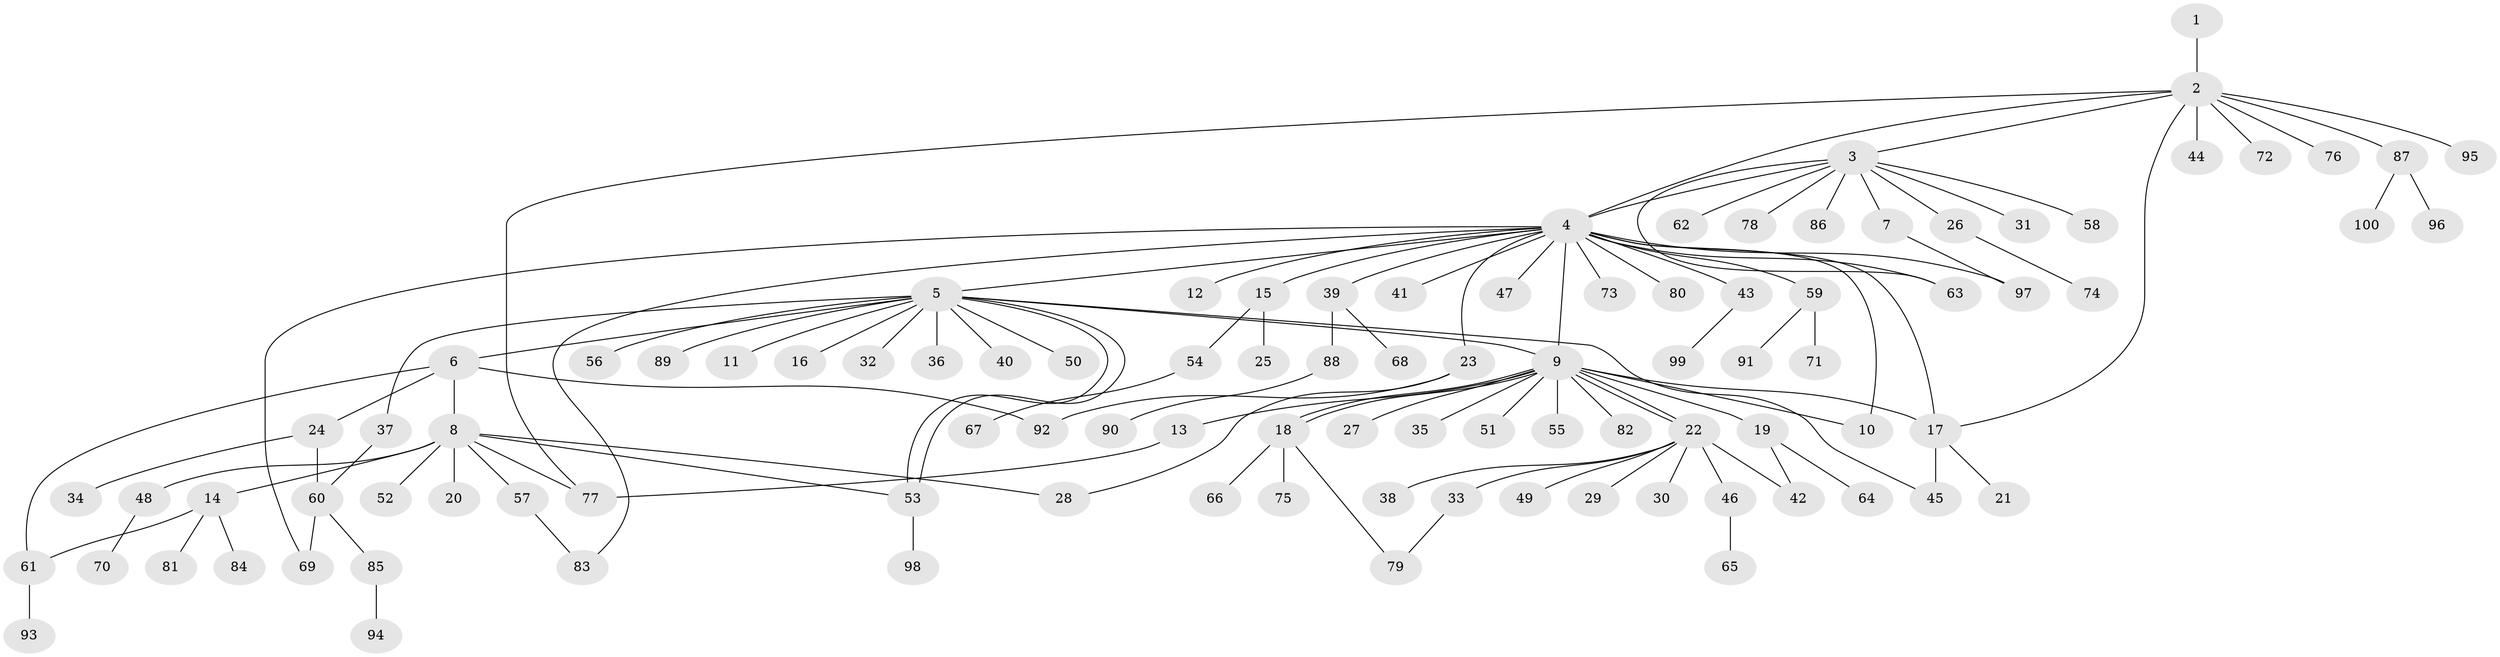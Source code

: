 // Generated by graph-tools (version 1.1) at 2025/11/02/21/25 10:11:09]
// undirected, 100 vertices, 121 edges
graph export_dot {
graph [start="1"]
  node [color=gray90,style=filled];
  1;
  2;
  3;
  4;
  5;
  6;
  7;
  8;
  9;
  10;
  11;
  12;
  13;
  14;
  15;
  16;
  17;
  18;
  19;
  20;
  21;
  22;
  23;
  24;
  25;
  26;
  27;
  28;
  29;
  30;
  31;
  32;
  33;
  34;
  35;
  36;
  37;
  38;
  39;
  40;
  41;
  42;
  43;
  44;
  45;
  46;
  47;
  48;
  49;
  50;
  51;
  52;
  53;
  54;
  55;
  56;
  57;
  58;
  59;
  60;
  61;
  62;
  63;
  64;
  65;
  66;
  67;
  68;
  69;
  70;
  71;
  72;
  73;
  74;
  75;
  76;
  77;
  78;
  79;
  80;
  81;
  82;
  83;
  84;
  85;
  86;
  87;
  88;
  89;
  90;
  91;
  92;
  93;
  94;
  95;
  96;
  97;
  98;
  99;
  100;
  1 -- 2;
  2 -- 3;
  2 -- 4;
  2 -- 17;
  2 -- 44;
  2 -- 72;
  2 -- 76;
  2 -- 77;
  2 -- 87;
  2 -- 95;
  3 -- 4;
  3 -- 7;
  3 -- 26;
  3 -- 31;
  3 -- 58;
  3 -- 62;
  3 -- 63;
  3 -- 78;
  3 -- 86;
  4 -- 5;
  4 -- 9;
  4 -- 10;
  4 -- 12;
  4 -- 15;
  4 -- 17;
  4 -- 23;
  4 -- 39;
  4 -- 41;
  4 -- 43;
  4 -- 47;
  4 -- 59;
  4 -- 63;
  4 -- 69;
  4 -- 73;
  4 -- 80;
  4 -- 83;
  4 -- 97;
  5 -- 6;
  5 -- 9;
  5 -- 11;
  5 -- 16;
  5 -- 32;
  5 -- 36;
  5 -- 37;
  5 -- 40;
  5 -- 45;
  5 -- 50;
  5 -- 53;
  5 -- 53;
  5 -- 56;
  5 -- 89;
  6 -- 8;
  6 -- 24;
  6 -- 61;
  6 -- 92;
  7 -- 97;
  8 -- 14;
  8 -- 20;
  8 -- 28;
  8 -- 48;
  8 -- 52;
  8 -- 53;
  8 -- 57;
  8 -- 77;
  9 -- 10;
  9 -- 13;
  9 -- 17;
  9 -- 18;
  9 -- 18;
  9 -- 19;
  9 -- 22;
  9 -- 22;
  9 -- 27;
  9 -- 35;
  9 -- 51;
  9 -- 55;
  9 -- 82;
  13 -- 77;
  14 -- 61;
  14 -- 81;
  14 -- 84;
  15 -- 25;
  15 -- 54;
  17 -- 21;
  17 -- 45;
  18 -- 66;
  18 -- 75;
  18 -- 79;
  19 -- 42;
  19 -- 64;
  22 -- 29;
  22 -- 30;
  22 -- 33;
  22 -- 38;
  22 -- 42;
  22 -- 46;
  22 -- 49;
  23 -- 28;
  23 -- 92;
  24 -- 34;
  24 -- 60;
  26 -- 74;
  33 -- 79;
  37 -- 60;
  39 -- 68;
  39 -- 88;
  43 -- 99;
  46 -- 65;
  48 -- 70;
  53 -- 98;
  54 -- 67;
  57 -- 83;
  59 -- 71;
  59 -- 91;
  60 -- 69;
  60 -- 85;
  61 -- 93;
  85 -- 94;
  87 -- 96;
  87 -- 100;
  88 -- 90;
}
